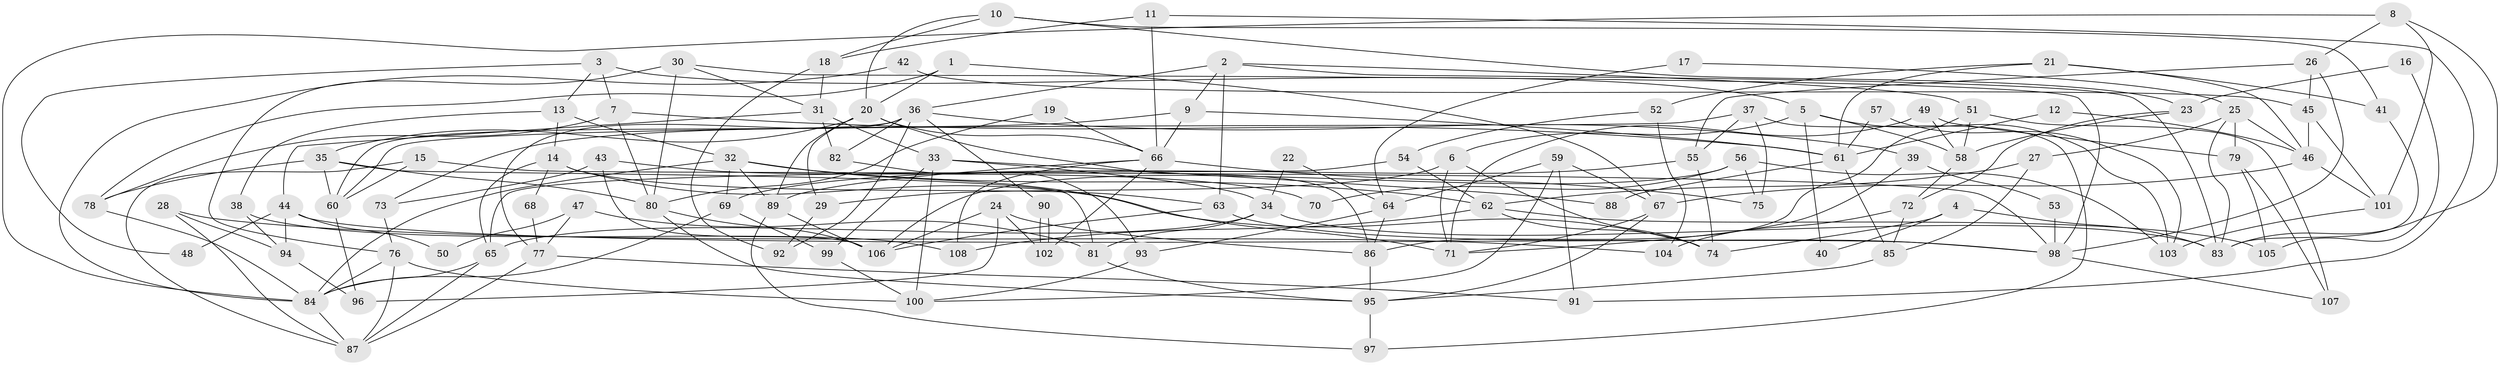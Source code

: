 // Generated by graph-tools (version 1.1) at 2025/11/02/27/25 16:11:16]
// undirected, 108 vertices, 216 edges
graph export_dot {
graph [start="1"]
  node [color=gray90,style=filled];
  1;
  2;
  3;
  4;
  5;
  6;
  7;
  8;
  9;
  10;
  11;
  12;
  13;
  14;
  15;
  16;
  17;
  18;
  19;
  20;
  21;
  22;
  23;
  24;
  25;
  26;
  27;
  28;
  29;
  30;
  31;
  32;
  33;
  34;
  35;
  36;
  37;
  38;
  39;
  40;
  41;
  42;
  43;
  44;
  45;
  46;
  47;
  48;
  49;
  50;
  51;
  52;
  53;
  54;
  55;
  56;
  57;
  58;
  59;
  60;
  61;
  62;
  63;
  64;
  65;
  66;
  67;
  68;
  69;
  70;
  71;
  72;
  73;
  74;
  75;
  76;
  77;
  78;
  79;
  80;
  81;
  82;
  83;
  84;
  85;
  86;
  87;
  88;
  89;
  90;
  91;
  92;
  93;
  94;
  95;
  96;
  97;
  98;
  99;
  100;
  101;
  102;
  103;
  104;
  105;
  106;
  107;
  108;
  1 -- 78;
  1 -- 20;
  1 -- 67;
  2 -- 63;
  2 -- 51;
  2 -- 9;
  2 -- 36;
  2 -- 83;
  3 -- 7;
  3 -- 13;
  3 -- 5;
  3 -- 48;
  4 -- 74;
  4 -- 83;
  4 -- 40;
  5 -- 103;
  5 -- 6;
  5 -- 40;
  5 -- 58;
  6 -- 71;
  6 -- 29;
  6 -- 74;
  7 -- 80;
  7 -- 78;
  7 -- 61;
  8 -- 84;
  8 -- 26;
  8 -- 83;
  8 -- 101;
  9 -- 66;
  9 -- 61;
  9 -- 73;
  10 -- 41;
  10 -- 20;
  10 -- 18;
  10 -- 23;
  11 -- 18;
  11 -- 91;
  11 -- 66;
  12 -- 46;
  12 -- 61;
  13 -- 32;
  13 -- 14;
  13 -- 38;
  14 -- 65;
  14 -- 74;
  14 -- 63;
  14 -- 68;
  15 -- 60;
  15 -- 98;
  15 -- 87;
  16 -- 105;
  16 -- 23;
  17 -- 64;
  17 -- 25;
  18 -- 92;
  18 -- 31;
  19 -- 80;
  19 -- 66;
  20 -- 66;
  20 -- 35;
  20 -- 29;
  20 -- 86;
  20 -- 89;
  21 -- 61;
  21 -- 52;
  21 -- 41;
  21 -- 46;
  22 -- 64;
  22 -- 34;
  23 -- 72;
  23 -- 58;
  24 -- 102;
  24 -- 96;
  24 -- 86;
  24 -- 106;
  25 -- 83;
  25 -- 46;
  25 -- 27;
  25 -- 79;
  26 -- 45;
  26 -- 98;
  26 -- 55;
  27 -- 85;
  27 -- 62;
  28 -- 87;
  28 -- 94;
  28 -- 104;
  29 -- 92;
  30 -- 31;
  30 -- 80;
  30 -- 76;
  30 -- 98;
  31 -- 33;
  31 -- 44;
  31 -- 82;
  32 -- 84;
  32 -- 62;
  32 -- 69;
  32 -- 71;
  32 -- 89;
  33 -- 34;
  33 -- 100;
  33 -- 88;
  33 -- 99;
  34 -- 83;
  34 -- 65;
  34 -- 81;
  35 -- 80;
  35 -- 81;
  35 -- 60;
  35 -- 78;
  36 -- 60;
  36 -- 39;
  36 -- 77;
  36 -- 82;
  36 -- 90;
  36 -- 92;
  37 -- 97;
  37 -- 55;
  37 -- 60;
  37 -- 75;
  38 -- 108;
  38 -- 94;
  39 -- 71;
  39 -- 53;
  41 -- 83;
  42 -- 45;
  42 -- 84;
  43 -- 73;
  43 -- 106;
  43 -- 70;
  44 -- 98;
  44 -- 48;
  44 -- 50;
  44 -- 94;
  45 -- 101;
  45 -- 46;
  46 -- 67;
  46 -- 101;
  47 -- 81;
  47 -- 77;
  47 -- 50;
  49 -- 58;
  49 -- 79;
  49 -- 71;
  51 -- 58;
  51 -- 86;
  51 -- 107;
  52 -- 54;
  52 -- 104;
  53 -- 98;
  54 -- 62;
  54 -- 65;
  55 -- 69;
  55 -- 74;
  56 -- 75;
  56 -- 106;
  56 -- 70;
  56 -- 103;
  57 -- 61;
  57 -- 103;
  58 -- 72;
  59 -- 64;
  59 -- 67;
  59 -- 91;
  59 -- 100;
  60 -- 96;
  61 -- 85;
  61 -- 88;
  62 -- 74;
  62 -- 105;
  62 -- 108;
  63 -- 106;
  63 -- 98;
  64 -- 93;
  64 -- 86;
  65 -- 84;
  65 -- 87;
  66 -- 89;
  66 -- 75;
  66 -- 102;
  66 -- 108;
  67 -- 71;
  67 -- 95;
  68 -- 77;
  69 -- 99;
  69 -- 84;
  72 -- 85;
  72 -- 104;
  73 -- 76;
  76 -- 84;
  76 -- 87;
  76 -- 100;
  77 -- 87;
  77 -- 91;
  78 -- 84;
  79 -- 107;
  79 -- 105;
  80 -- 95;
  80 -- 106;
  81 -- 95;
  82 -- 93;
  84 -- 87;
  85 -- 95;
  86 -- 95;
  89 -- 97;
  89 -- 106;
  90 -- 102;
  90 -- 102;
  93 -- 100;
  94 -- 96;
  95 -- 97;
  98 -- 107;
  99 -- 100;
  101 -- 103;
}
